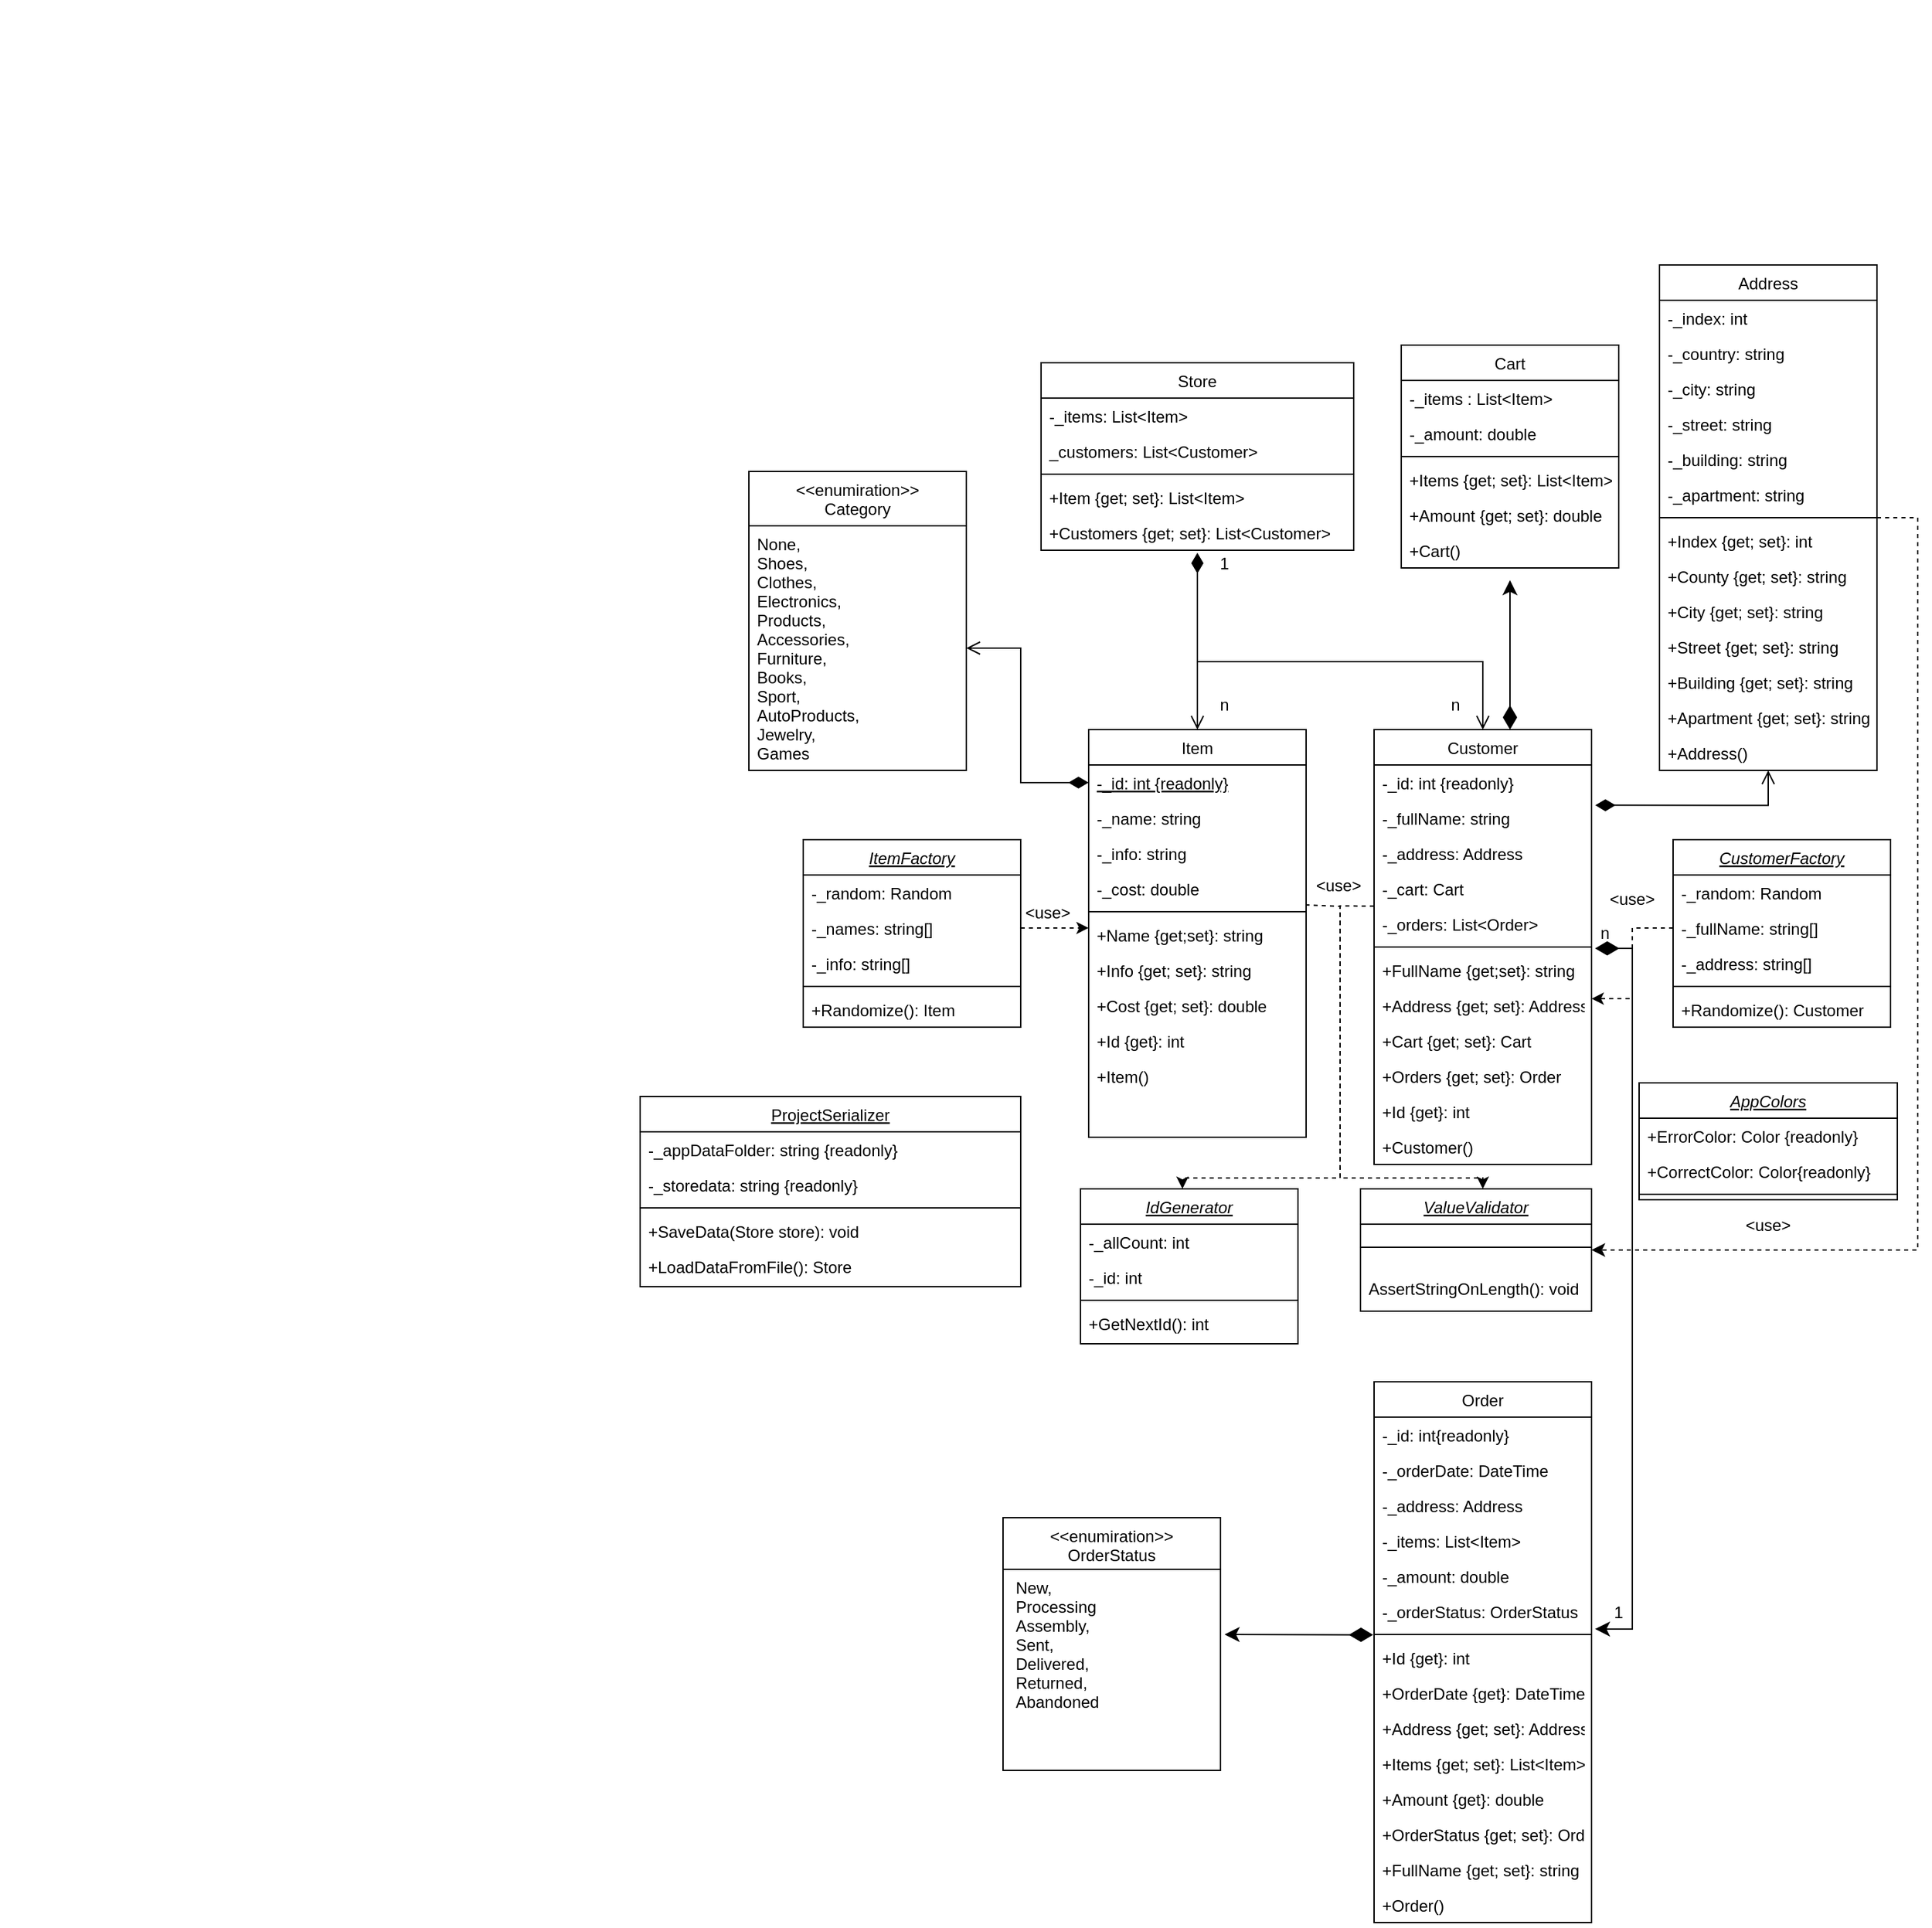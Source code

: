 <mxfile version="20.3.0" type="device"><diagram id="C5RBs43oDa-KdzZeNtuy" name="Page-1"><mxGraphModel dx="2424" dy="2167" grid="1" gridSize="10" guides="1" tooltips="1" connect="1" arrows="1" fold="1" page="1" pageScale="1" pageWidth="827" pageHeight="1169" math="0" shadow="0"><root><mxCell id="WIyWlLk6GJQsqaUBKTNV-0"/><mxCell id="WIyWlLk6GJQsqaUBKTNV-1" parent="WIyWlLk6GJQsqaUBKTNV-0"/><mxCell id="FKUkred99AVjzJrbl41j-39" style="edgeStyle=orthogonalEdgeStyle;rounded=0;orthogonalLoop=1;jettySize=auto;html=1;strokeWidth=1;startArrow=open;startFill=0;endArrow=diamondThin;endFill=1;startSize=8;endSize=12;targetPerimeterSpacing=0;" parent="WIyWlLk6GJQsqaUBKTNV-1" source="odFc6uVFp-m3u2TNT4T_-1" edge="1"><mxGeometry relative="1" as="geometry"><mxPoint x="300" y="170" as="targetPoint"/></mxGeometry></mxCell><mxCell id="odFc6uVFp-m3u2TNT4T_-1" value="Item" style="swimlane;fontStyle=0;align=center;verticalAlign=top;childLayout=stackLayout;horizontal=1;startSize=26;horizontalStack=0;resizeParent=1;resizeLast=0;collapsible=1;marginBottom=0;rounded=0;shadow=0;strokeWidth=1;" parent="WIyWlLk6GJQsqaUBKTNV-1" vertex="1"><mxGeometry x="220" y="300" width="160" height="300" as="geometry"><mxRectangle x="230" y="140" width="160" height="26" as="alternateBounds"/></mxGeometry></mxCell><mxCell id="odFc6uVFp-m3u2TNT4T_-2" value="-_id: int {readonly}" style="text;align=left;verticalAlign=top;spacingLeft=4;spacingRight=4;overflow=hidden;rotatable=0;points=[[0,0.5],[1,0.5]];portConstraint=eastwest;fontStyle=4" parent="odFc6uVFp-m3u2TNT4T_-1" vertex="1"><mxGeometry y="26" width="160" height="26" as="geometry"/></mxCell><mxCell id="odFc6uVFp-m3u2TNT4T_-3" value="-_name: string" style="text;align=left;verticalAlign=top;spacingLeft=4;spacingRight=4;overflow=hidden;rotatable=0;points=[[0,0.5],[1,0.5]];portConstraint=eastwest;rounded=0;shadow=0;html=0;" parent="odFc6uVFp-m3u2TNT4T_-1" vertex="1"><mxGeometry y="52" width="160" height="26" as="geometry"/></mxCell><mxCell id="odFc6uVFp-m3u2TNT4T_-4" value="-_info: string" style="text;align=left;verticalAlign=top;spacingLeft=4;spacingRight=4;overflow=hidden;rotatable=0;points=[[0,0.5],[1,0.5]];portConstraint=eastwest;rounded=0;shadow=0;html=0;" parent="odFc6uVFp-m3u2TNT4T_-1" vertex="1"><mxGeometry y="78" width="160" height="26" as="geometry"/></mxCell><mxCell id="odFc6uVFp-m3u2TNT4T_-19" value="-_cost: double" style="text;align=left;verticalAlign=top;spacingLeft=4;spacingRight=4;overflow=hidden;rotatable=0;points=[[0,0.5],[1,0.5]];portConstraint=eastwest;rounded=0;shadow=0;html=0;" parent="odFc6uVFp-m3u2TNT4T_-1" vertex="1"><mxGeometry y="104" width="160" height="26" as="geometry"/></mxCell><mxCell id="odFc6uVFp-m3u2TNT4T_-5" value="" style="line;html=1;strokeWidth=1;align=left;verticalAlign=middle;spacingTop=-1;spacingLeft=3;spacingRight=3;rotatable=0;labelPosition=right;points=[];portConstraint=eastwest;" parent="odFc6uVFp-m3u2TNT4T_-1" vertex="1"><mxGeometry y="130" width="160" height="8" as="geometry"/></mxCell><mxCell id="odFc6uVFp-m3u2TNT4T_-6" value="+Name {get;set}: string" style="text;align=left;verticalAlign=top;spacingLeft=4;spacingRight=4;overflow=hidden;rotatable=0;points=[[0,0.5],[1,0.5]];portConstraint=eastwest;" parent="odFc6uVFp-m3u2TNT4T_-1" vertex="1"><mxGeometry y="138" width="160" height="26" as="geometry"/></mxCell><mxCell id="odFc6uVFp-m3u2TNT4T_-21" value="+Info {get; set}: string" style="text;align=left;verticalAlign=top;spacingLeft=4;spacingRight=4;overflow=hidden;rotatable=0;points=[[0,0.5],[1,0.5]];portConstraint=eastwest;rounded=0;shadow=0;html=0;" parent="odFc6uVFp-m3u2TNT4T_-1" vertex="1"><mxGeometry y="164" width="160" height="26" as="geometry"/></mxCell><mxCell id="odFc6uVFp-m3u2TNT4T_-22" value="+Cost {get; set}: double" style="text;align=left;verticalAlign=top;spacingLeft=4;spacingRight=4;overflow=hidden;rotatable=0;points=[[0,0.5],[1,0.5]];portConstraint=eastwest;rounded=0;shadow=0;html=0;" parent="odFc6uVFp-m3u2TNT4T_-1" vertex="1"><mxGeometry y="190" width="160" height="26" as="geometry"/></mxCell><mxCell id="odFc6uVFp-m3u2TNT4T_-24" value="+Id {get}: int" style="text;align=left;verticalAlign=top;spacingLeft=4;spacingRight=4;overflow=hidden;rotatable=0;points=[[0,0.5],[1,0.5]];portConstraint=eastwest;rounded=0;shadow=0;html=0;" parent="odFc6uVFp-m3u2TNT4T_-1" vertex="1"><mxGeometry y="216" width="160" height="26" as="geometry"/></mxCell><mxCell id="odFc6uVFp-m3u2TNT4T_-23" value="+Item() " style="text;align=left;verticalAlign=top;spacingLeft=4;spacingRight=4;overflow=hidden;rotatable=0;points=[[0,0.5],[1,0.5]];portConstraint=eastwest;rounded=0;shadow=0;html=0;" parent="odFc6uVFp-m3u2TNT4T_-1" vertex="1"><mxGeometry y="242" width="160" height="26" as="geometry"/></mxCell><mxCell id="odFc6uVFp-m3u2TNT4T_-104" style="edgeStyle=orthogonalEdgeStyle;rounded=0;orthogonalLoop=1;jettySize=auto;html=1;entryX=0.5;entryY=0;entryDx=0;entryDy=0;exitX=-0.001;exitY=0.724;exitDx=0;exitDy=0;exitPerimeter=0;dashed=1;" parent="WIyWlLk6GJQsqaUBKTNV-1" edge="1"><mxGeometry relative="1" as="geometry"><mxPoint x="429.84" y="429.824" as="sourcePoint"/><mxPoint x="289" y="638" as="targetPoint"/><Array as="points"><mxPoint x="405" y="430"/><mxPoint x="405" y="630"/><mxPoint x="289" y="630"/></Array></mxGeometry></mxCell><mxCell id="FKUkred99AVjzJrbl41j-43" style="edgeStyle=orthogonalEdgeStyle;rounded=0;orthogonalLoop=1;jettySize=auto;html=1;strokeWidth=1;startArrow=open;startFill=0;endArrow=diamondThin;endFill=1;startSize=8;endSize=12;targetPerimeterSpacing=0;" parent="WIyWlLk6GJQsqaUBKTNV-1" source="odFc6uVFp-m3u2TNT4T_-26" edge="1"><mxGeometry relative="1" as="geometry"><mxPoint x="300" y="170.0" as="targetPoint"/><Array as="points"><mxPoint x="510" y="250"/><mxPoint x="300" y="250"/></Array></mxGeometry></mxCell><mxCell id="w11y5gyhzNxJO29-5TjF-45" style="edgeStyle=orthogonalEdgeStyle;rounded=0;orthogonalLoop=1;jettySize=auto;html=1;strokeWidth=1;startArrow=diamondThin;startFill=1;startSize=15;endSize=8;targetPerimeterSpacing=0;" edge="1" parent="WIyWlLk6GJQsqaUBKTNV-1" source="odFc6uVFp-m3u2TNT4T_-26"><mxGeometry relative="1" as="geometry"><mxPoint x="530" y="190" as="targetPoint"/><Array as="points"><mxPoint x="530" y="190"/></Array></mxGeometry></mxCell><mxCell id="odFc6uVFp-m3u2TNT4T_-26" value="Customer" style="swimlane;fontStyle=0;align=center;verticalAlign=top;childLayout=stackLayout;horizontal=1;startSize=26;horizontalStack=0;resizeParent=1;resizeLast=0;collapsible=1;marginBottom=0;rounded=0;shadow=0;strokeWidth=1;" parent="WIyWlLk6GJQsqaUBKTNV-1" vertex="1"><mxGeometry x="430" y="300" width="160" height="320" as="geometry"><mxRectangle x="230" y="140" width="160" height="26" as="alternateBounds"/></mxGeometry></mxCell><mxCell id="odFc6uVFp-m3u2TNT4T_-27" value="-_id: int {readonly}" style="text;align=left;verticalAlign=top;spacingLeft=4;spacingRight=4;overflow=hidden;rotatable=0;points=[[0,0.5],[1,0.5]];portConstraint=eastwest;fontStyle=0" parent="odFc6uVFp-m3u2TNT4T_-26" vertex="1"><mxGeometry y="26" width="160" height="26" as="geometry"/></mxCell><mxCell id="odFc6uVFp-m3u2TNT4T_-28" value="-_fullName: string" style="text;align=left;verticalAlign=top;spacingLeft=4;spacingRight=4;overflow=hidden;rotatable=0;points=[[0,0.5],[1,0.5]];portConstraint=eastwest;rounded=0;shadow=0;html=0;" parent="odFc6uVFp-m3u2TNT4T_-26" vertex="1"><mxGeometry y="52" width="160" height="26" as="geometry"/></mxCell><mxCell id="odFc6uVFp-m3u2TNT4T_-29" value="-_address: Address" style="text;align=left;verticalAlign=top;spacingLeft=4;spacingRight=4;overflow=hidden;rotatable=0;points=[[0,0.5],[1,0.5]];portConstraint=eastwest;rounded=0;shadow=0;html=0;" parent="odFc6uVFp-m3u2TNT4T_-26" vertex="1"><mxGeometry y="78" width="160" height="26" as="geometry"/></mxCell><mxCell id="w11y5gyhzNxJO29-5TjF-53" value="-_cart: Cart" style="text;align=left;verticalAlign=top;spacingLeft=4;spacingRight=4;overflow=hidden;rotatable=0;points=[[0,0.5],[1,0.5]];portConstraint=eastwest;rounded=0;shadow=0;html=0;" vertex="1" parent="odFc6uVFp-m3u2TNT4T_-26"><mxGeometry y="104" width="160" height="26" as="geometry"/></mxCell><mxCell id="w11y5gyhzNxJO29-5TjF-54" value="-_orders: List&lt;Order&gt;" style="text;align=left;verticalAlign=top;spacingLeft=4;spacingRight=4;overflow=hidden;rotatable=0;points=[[0,0.5],[1,0.5]];portConstraint=eastwest;rounded=0;shadow=0;html=0;" vertex="1" parent="odFc6uVFp-m3u2TNT4T_-26"><mxGeometry y="130" width="160" height="26" as="geometry"/></mxCell><mxCell id="odFc6uVFp-m3u2TNT4T_-32" value="" style="line;html=1;strokeWidth=1;align=left;verticalAlign=middle;spacingTop=-1;spacingLeft=3;spacingRight=3;rotatable=0;labelPosition=right;points=[];portConstraint=eastwest;" parent="odFc6uVFp-m3u2TNT4T_-26" vertex="1"><mxGeometry y="156" width="160" height="8" as="geometry"/></mxCell><mxCell id="odFc6uVFp-m3u2TNT4T_-33" value="+FullName {get;set}: string" style="text;align=left;verticalAlign=top;spacingLeft=4;spacingRight=4;overflow=hidden;rotatable=0;points=[[0,0.5],[1,0.5]];portConstraint=eastwest;" parent="odFc6uVFp-m3u2TNT4T_-26" vertex="1"><mxGeometry y="164" width="160" height="26" as="geometry"/></mxCell><mxCell id="odFc6uVFp-m3u2TNT4T_-34" value="+Address {get; set}: Address" style="text;align=left;verticalAlign=top;spacingLeft=4;spacingRight=4;overflow=hidden;rotatable=0;points=[[0,0.5],[1,0.5]];portConstraint=eastwest;rounded=0;shadow=0;html=0;" parent="odFc6uVFp-m3u2TNT4T_-26" vertex="1"><mxGeometry y="190" width="160" height="26" as="geometry"/></mxCell><mxCell id="w11y5gyhzNxJO29-5TjF-55" value="+Cart {get; set}: Cart" style="text;align=left;verticalAlign=top;spacingLeft=4;spacingRight=4;overflow=hidden;rotatable=0;points=[[0,0.5],[1,0.5]];portConstraint=eastwest;rounded=0;shadow=0;html=0;" vertex="1" parent="odFc6uVFp-m3u2TNT4T_-26"><mxGeometry y="216" width="160" height="26" as="geometry"/></mxCell><mxCell id="w11y5gyhzNxJO29-5TjF-56" value="+Orders {get; set}: Order" style="text;align=left;verticalAlign=top;spacingLeft=4;spacingRight=4;overflow=hidden;rotatable=0;points=[[0,0.5],[1,0.5]];portConstraint=eastwest;rounded=0;shadow=0;html=0;" vertex="1" parent="odFc6uVFp-m3u2TNT4T_-26"><mxGeometry y="242" width="160" height="26" as="geometry"/></mxCell><mxCell id="odFc6uVFp-m3u2TNT4T_-36" value="+Id {get}: int" style="text;align=left;verticalAlign=top;spacingLeft=4;spacingRight=4;overflow=hidden;rotatable=0;points=[[0,0.5],[1,0.5]];portConstraint=eastwest;rounded=0;shadow=0;html=0;" parent="odFc6uVFp-m3u2TNT4T_-26" vertex="1"><mxGeometry y="268" width="160" height="26" as="geometry"/></mxCell><mxCell id="odFc6uVFp-m3u2TNT4T_-37" value="+Customer() " style="text;align=left;verticalAlign=top;spacingLeft=4;spacingRight=4;overflow=hidden;rotatable=0;points=[[0,0.5],[1,0.5]];portConstraint=eastwest;rounded=0;shadow=0;html=0;" parent="odFc6uVFp-m3u2TNT4T_-26" vertex="1"><mxGeometry y="294" width="160" height="26" as="geometry"/></mxCell><mxCell id="odFc6uVFp-m3u2TNT4T_-38" value="CustomerFactory" style="swimlane;fontStyle=6;align=center;verticalAlign=top;childLayout=stackLayout;horizontal=1;startSize=26;horizontalStack=0;resizeParent=1;resizeLast=0;collapsible=1;marginBottom=0;rounded=0;shadow=0;strokeWidth=1;" parent="WIyWlLk6GJQsqaUBKTNV-1" vertex="1"><mxGeometry x="650" y="381" width="160" height="138" as="geometry"><mxRectangle x="230" y="140" width="160" height="26" as="alternateBounds"/></mxGeometry></mxCell><mxCell id="odFc6uVFp-m3u2TNT4T_-39" value="-_random: Random" style="text;align=left;verticalAlign=top;spacingLeft=4;spacingRight=4;overflow=hidden;rotatable=0;points=[[0,0.5],[1,0.5]];portConstraint=eastwest;" parent="odFc6uVFp-m3u2TNT4T_-38" vertex="1"><mxGeometry y="26" width="160" height="26" as="geometry"/></mxCell><mxCell id="odFc6uVFp-m3u2TNT4T_-40" value="-_fullName: string[] " style="text;align=left;verticalAlign=top;spacingLeft=4;spacingRight=4;overflow=hidden;rotatable=0;points=[[0,0.5],[1,0.5]];portConstraint=eastwest;rounded=0;shadow=0;html=0;" parent="odFc6uVFp-m3u2TNT4T_-38" vertex="1"><mxGeometry y="52" width="160" height="26" as="geometry"/></mxCell><mxCell id="odFc6uVFp-m3u2TNT4T_-41" value="-_address: string[]" style="text;align=left;verticalAlign=top;spacingLeft=4;spacingRight=4;overflow=hidden;rotatable=0;points=[[0,0.5],[1,0.5]];portConstraint=eastwest;rounded=0;shadow=0;html=0;" parent="odFc6uVFp-m3u2TNT4T_-38" vertex="1"><mxGeometry y="78" width="160" height="26" as="geometry"/></mxCell><mxCell id="odFc6uVFp-m3u2TNT4T_-42" value="" style="line;html=1;strokeWidth=1;align=left;verticalAlign=middle;spacingTop=-1;spacingLeft=3;spacingRight=3;rotatable=0;labelPosition=right;points=[];portConstraint=eastwest;" parent="odFc6uVFp-m3u2TNT4T_-38" vertex="1"><mxGeometry y="104" width="160" height="8" as="geometry"/></mxCell><mxCell id="odFc6uVFp-m3u2TNT4T_-43" value="+Randomize(): Customer" style="text;align=left;verticalAlign=top;spacingLeft=4;spacingRight=4;overflow=hidden;rotatable=0;points=[[0,0.5],[1,0.5]];portConstraint=eastwest;" parent="odFc6uVFp-m3u2TNT4T_-38" vertex="1"><mxGeometry y="112" width="160" height="26" as="geometry"/></mxCell><mxCell id="odFc6uVFp-m3u2TNT4T_-44" value="" style="resizable=0;align=left;verticalAlign=bottom;labelBackgroundColor=none;fontSize=12;direction=south;" parent="WIyWlLk6GJQsqaUBKTNV-1" connectable="0" vertex="1"><mxGeometry x="-1" relative="1" as="geometry"><mxPoint x="-580" y="965" as="offset"/></mxGeometry></mxCell><mxCell id="odFc6uVFp-m3u2TNT4T_-46" style="edgeStyle=orthogonalEdgeStyle;rounded=0;orthogonalLoop=1;jettySize=auto;html=1;entryX=1;entryY=0.308;entryDx=0;entryDy=0;entryPerimeter=0;dashed=1;" parent="WIyWlLk6GJQsqaUBKTNV-1" source="odFc6uVFp-m3u2TNT4T_-40" target="odFc6uVFp-m3u2TNT4T_-34" edge="1"><mxGeometry relative="1" as="geometry"/></mxCell><mxCell id="odFc6uVFp-m3u2TNT4T_-48" value="&amp;lt;use&amp;gt;" style="text;html=1;strokeColor=none;fillColor=none;align=center;verticalAlign=middle;whiteSpace=wrap;rounded=0;" parent="WIyWlLk6GJQsqaUBKTNV-1" vertex="1"><mxGeometry x="590" y="410" width="60" height="30" as="geometry"/></mxCell><mxCell id="odFc6uVFp-m3u2TNT4T_-49" value="ItemFactory" style="swimlane;fontStyle=6;align=center;verticalAlign=top;childLayout=stackLayout;horizontal=1;startSize=26;horizontalStack=0;resizeParent=1;resizeLast=0;collapsible=1;marginBottom=0;rounded=0;shadow=0;strokeWidth=1;" parent="WIyWlLk6GJQsqaUBKTNV-1" vertex="1"><mxGeometry x="10" y="381" width="160" height="138" as="geometry"><mxRectangle x="230" y="140" width="160" height="26" as="alternateBounds"/></mxGeometry></mxCell><mxCell id="odFc6uVFp-m3u2TNT4T_-50" value="-_random: Random" style="text;align=left;verticalAlign=top;spacingLeft=4;spacingRight=4;overflow=hidden;rotatable=0;points=[[0,0.5],[1,0.5]];portConstraint=eastwest;" parent="odFc6uVFp-m3u2TNT4T_-49" vertex="1"><mxGeometry y="26" width="160" height="26" as="geometry"/></mxCell><mxCell id="odFc6uVFp-m3u2TNT4T_-51" value="-_names: string[] " style="text;align=left;verticalAlign=top;spacingLeft=4;spacingRight=4;overflow=hidden;rotatable=0;points=[[0,0.5],[1,0.5]];portConstraint=eastwest;rounded=0;shadow=0;html=0;" parent="odFc6uVFp-m3u2TNT4T_-49" vertex="1"><mxGeometry y="52" width="160" height="26" as="geometry"/></mxCell><mxCell id="odFc6uVFp-m3u2TNT4T_-52" value="-_info: string[]" style="text;align=left;verticalAlign=top;spacingLeft=4;spacingRight=4;overflow=hidden;rotatable=0;points=[[0,0.5],[1,0.5]];portConstraint=eastwest;rounded=0;shadow=0;html=0;" parent="odFc6uVFp-m3u2TNT4T_-49" vertex="1"><mxGeometry y="78" width="160" height="26" as="geometry"/></mxCell><mxCell id="odFc6uVFp-m3u2TNT4T_-53" value="" style="line;html=1;strokeWidth=1;align=left;verticalAlign=middle;spacingTop=-1;spacingLeft=3;spacingRight=3;rotatable=0;labelPosition=right;points=[];portConstraint=eastwest;" parent="odFc6uVFp-m3u2TNT4T_-49" vertex="1"><mxGeometry y="104" width="160" height="8" as="geometry"/></mxCell><mxCell id="odFc6uVFp-m3u2TNT4T_-54" value="+Randomize(): Item" style="text;align=left;verticalAlign=top;spacingLeft=4;spacingRight=4;overflow=hidden;rotatable=0;points=[[0,0.5],[1,0.5]];portConstraint=eastwest;" parent="odFc6uVFp-m3u2TNT4T_-49" vertex="1"><mxGeometry y="112" width="160" height="26" as="geometry"/></mxCell><mxCell id="odFc6uVFp-m3u2TNT4T_-55" value="" style="resizable=0;align=left;verticalAlign=bottom;labelBackgroundColor=none;fontSize=12;direction=south;" parent="WIyWlLk6GJQsqaUBKTNV-1" connectable="0" vertex="1"><mxGeometry y="319" as="geometry"/></mxCell><mxCell id="odFc6uVFp-m3u2TNT4T_-59" style="edgeStyle=orthogonalEdgeStyle;rounded=0;orthogonalLoop=1;jettySize=auto;html=1;entryX=0;entryY=0.615;entryDx=0;entryDy=0;entryPerimeter=0;dashed=1;" parent="WIyWlLk6GJQsqaUBKTNV-1" source="odFc6uVFp-m3u2TNT4T_-51" edge="1"><mxGeometry relative="1" as="geometry"><mxPoint x="220" y="445.99" as="targetPoint"/></mxGeometry></mxCell><mxCell id="odFc6uVFp-m3u2TNT4T_-60" value="&amp;lt;use&amp;gt;" style="text;html=1;strokeColor=none;fillColor=none;align=center;verticalAlign=middle;whiteSpace=wrap;rounded=0;" parent="WIyWlLk6GJQsqaUBKTNV-1" vertex="1"><mxGeometry x="160" y="420" width="60" height="30" as="geometry"/></mxCell><mxCell id="odFc6uVFp-m3u2TNT4T_-61" value="AppColors" style="swimlane;fontStyle=6;align=center;verticalAlign=top;childLayout=stackLayout;horizontal=1;startSize=26;horizontalStack=0;resizeParent=1;resizeLast=0;collapsible=1;marginBottom=0;rounded=0;shadow=0;strokeWidth=1;" parent="WIyWlLk6GJQsqaUBKTNV-1" vertex="1"><mxGeometry x="625" y="560" width="190" height="86" as="geometry"><mxRectangle x="230" y="140" width="160" height="26" as="alternateBounds"/></mxGeometry></mxCell><mxCell id="odFc6uVFp-m3u2TNT4T_-62" value="+ErrorColor: Color {readonly}" style="text;align=left;verticalAlign=top;spacingLeft=4;spacingRight=4;overflow=hidden;rotatable=0;points=[[0,0.5],[1,0.5]];portConstraint=eastwest;" parent="odFc6uVFp-m3u2TNT4T_-61" vertex="1"><mxGeometry y="26" width="190" height="26" as="geometry"/></mxCell><mxCell id="odFc6uVFp-m3u2TNT4T_-63" value="+CorrectColor: Color{readonly}" style="text;align=left;verticalAlign=top;spacingLeft=4;spacingRight=4;overflow=hidden;rotatable=0;points=[[0,0.5],[1,0.5]];portConstraint=eastwest;rounded=0;shadow=0;html=0;" parent="odFc6uVFp-m3u2TNT4T_-61" vertex="1"><mxGeometry y="52" width="190" height="26" as="geometry"/></mxCell><mxCell id="odFc6uVFp-m3u2TNT4T_-65" value="" style="line;html=1;strokeWidth=1;align=left;verticalAlign=middle;spacingTop=-1;spacingLeft=3;spacingRight=3;rotatable=0;labelPosition=right;points=[];portConstraint=eastwest;" parent="odFc6uVFp-m3u2TNT4T_-61" vertex="1"><mxGeometry y="78" width="190" height="8" as="geometry"/></mxCell><mxCell id="odFc6uVFp-m3u2TNT4T_-67" value="" style="resizable=0;align=left;verticalAlign=bottom;labelBackgroundColor=none;fontSize=12;direction=south;" parent="WIyWlLk6GJQsqaUBKTNV-1" connectable="0" vertex="1"><mxGeometry x="-1" relative="1" as="geometry"><mxPoint x="130" y="594" as="offset"/></mxGeometry></mxCell><mxCell id="odFc6uVFp-m3u2TNT4T_-68" value="IdGenerator" style="swimlane;fontStyle=6;align=center;verticalAlign=top;childLayout=stackLayout;horizontal=1;startSize=26;horizontalStack=0;resizeParent=1;resizeLast=0;collapsible=1;marginBottom=0;rounded=0;shadow=0;strokeWidth=1;" parent="WIyWlLk6GJQsqaUBKTNV-1" vertex="1"><mxGeometry x="214" y="638" width="160" height="114" as="geometry"><mxRectangle x="230" y="140" width="160" height="26" as="alternateBounds"/></mxGeometry></mxCell><mxCell id="odFc6uVFp-m3u2TNT4T_-69" value="-_allCount: int" style="text;align=left;verticalAlign=top;spacingLeft=4;spacingRight=4;overflow=hidden;rotatable=0;points=[[0,0.5],[1,0.5]];portConstraint=eastwest;" parent="odFc6uVFp-m3u2TNT4T_-68" vertex="1"><mxGeometry y="26" width="160" height="26" as="geometry"/></mxCell><mxCell id="odFc6uVFp-m3u2TNT4T_-70" value="-_id: int" style="text;align=left;verticalAlign=top;spacingLeft=4;spacingRight=4;overflow=hidden;rotatable=0;points=[[0,0.5],[1,0.5]];portConstraint=eastwest;rounded=0;shadow=0;html=0;" parent="odFc6uVFp-m3u2TNT4T_-68" vertex="1"><mxGeometry y="52" width="160" height="26" as="geometry"/></mxCell><mxCell id="odFc6uVFp-m3u2TNT4T_-72" value="" style="line;html=1;strokeWidth=1;align=left;verticalAlign=middle;spacingTop=-1;spacingLeft=3;spacingRight=3;rotatable=0;labelPosition=right;points=[];portConstraint=eastwest;" parent="odFc6uVFp-m3u2TNT4T_-68" vertex="1"><mxGeometry y="78" width="160" height="8" as="geometry"/></mxCell><mxCell id="odFc6uVFp-m3u2TNT4T_-73" value="+GetNextId(): int" style="text;align=left;verticalAlign=top;spacingLeft=4;spacingRight=4;overflow=hidden;rotatable=0;points=[[0,0.5],[1,0.5]];portConstraint=eastwest;" parent="odFc6uVFp-m3u2TNT4T_-68" vertex="1"><mxGeometry y="86" width="160" height="26" as="geometry"/></mxCell><mxCell id="odFc6uVFp-m3u2TNT4T_-74" value="" style="resizable=0;align=left;verticalAlign=bottom;labelBackgroundColor=none;fontSize=12;" parent="WIyWlLk6GJQsqaUBKTNV-1" connectable="0" vertex="1"><mxGeometry x="-1" relative="1" as="geometry"><mxPoint x="650" y="460" as="offset"/></mxGeometry></mxCell><mxCell id="odFc6uVFp-m3u2TNT4T_-81" value="&amp;lt;use&amp;gt;" style="text;html=1;strokeColor=none;fillColor=none;align=center;verticalAlign=middle;whiteSpace=wrap;rounded=0;" parent="WIyWlLk6GJQsqaUBKTNV-1" vertex="1"><mxGeometry x="374" y="400" width="60" height="30" as="geometry"/></mxCell><mxCell id="odFc6uVFp-m3u2TNT4T_-82" value="ValueValidator" style="swimlane;fontStyle=6;align=center;verticalAlign=top;childLayout=stackLayout;horizontal=1;startSize=26;horizontalStack=0;resizeParent=1;resizeLast=0;collapsible=1;marginBottom=0;rounded=0;shadow=0;strokeWidth=1;" parent="WIyWlLk6GJQsqaUBKTNV-1" vertex="1"><mxGeometry x="420" y="638" width="170" height="90" as="geometry"><mxRectangle x="230" y="140" width="160" height="26" as="alternateBounds"/></mxGeometry></mxCell><mxCell id="odFc6uVFp-m3u2TNT4T_-86" value="" style="line;html=1;strokeWidth=1;align=left;verticalAlign=middle;spacingTop=-1;spacingLeft=3;spacingRight=3;rotatable=0;labelPosition=right;points=[];portConstraint=eastwest;" parent="odFc6uVFp-m3u2TNT4T_-82" vertex="1"><mxGeometry y="26" width="170" height="34" as="geometry"/></mxCell><mxCell id="odFc6uVFp-m3u2TNT4T_-87" value="AssertStringOnLength(): void" style="text;align=left;verticalAlign=top;spacingLeft=4;spacingRight=4;overflow=hidden;rotatable=0;points=[[0,0.5],[1,0.5]];portConstraint=eastwest;" parent="odFc6uVFp-m3u2TNT4T_-82" vertex="1"><mxGeometry y="60" width="170" height="26" as="geometry"/></mxCell><mxCell id="odFc6uVFp-m3u2TNT4T_-89" value="ProjectSerializer" style="swimlane;fontStyle=4;align=center;verticalAlign=top;childLayout=stackLayout;horizontal=1;startSize=26;horizontalStack=0;resizeParent=1;resizeLast=0;collapsible=1;marginBottom=0;rounded=0;shadow=0;strokeWidth=1;" parent="WIyWlLk6GJQsqaUBKTNV-1" vertex="1"><mxGeometry x="-110" y="570" width="280" height="140" as="geometry"><mxRectangle x="230" y="140" width="160" height="26" as="alternateBounds"/></mxGeometry></mxCell><mxCell id="odFc6uVFp-m3u2TNT4T_-90" value="-_appDataFolder: string {readonly}" style="text;align=left;verticalAlign=top;spacingLeft=4;spacingRight=4;overflow=hidden;rotatable=0;points=[[0,0.5],[1,0.5]];portConstraint=eastwest;" parent="odFc6uVFp-m3u2TNT4T_-89" vertex="1"><mxGeometry y="26" width="280" height="26" as="geometry"/></mxCell><mxCell id="odFc6uVFp-m3u2TNT4T_-91" value="-_storedata: string {readonly}" style="text;align=left;verticalAlign=top;spacingLeft=4;spacingRight=4;overflow=hidden;rotatable=0;points=[[0,0.5],[1,0.5]];portConstraint=eastwest;rounded=0;shadow=0;html=0;" parent="odFc6uVFp-m3u2TNT4T_-89" vertex="1"><mxGeometry y="52" width="280" height="26" as="geometry"/></mxCell><mxCell id="odFc6uVFp-m3u2TNT4T_-93" value="" style="line;html=1;strokeWidth=1;align=left;verticalAlign=middle;spacingTop=-1;spacingLeft=3;spacingRight=3;rotatable=0;labelPosition=right;points=[];portConstraint=eastwest;" parent="odFc6uVFp-m3u2TNT4T_-89" vertex="1"><mxGeometry y="78" width="280" height="8" as="geometry"/></mxCell><mxCell id="FKUkred99AVjzJrbl41j-0" value="+SaveData(Store store): void" style="text;align=left;verticalAlign=top;spacingLeft=4;spacingRight=4;overflow=hidden;rotatable=0;points=[[0,0.5],[1,0.5]];portConstraint=eastwest;rounded=0;shadow=0;html=0;" parent="odFc6uVFp-m3u2TNT4T_-89" vertex="1"><mxGeometry y="86" width="280" height="26" as="geometry"/></mxCell><mxCell id="FKUkred99AVjzJrbl41j-1" value="+LoadDataFromFile(): Store" style="text;align=left;verticalAlign=top;spacingLeft=4;spacingRight=4;overflow=hidden;rotatable=0;points=[[0,0.5],[1,0.5]];portConstraint=eastwest;rounded=0;shadow=0;html=0;" parent="odFc6uVFp-m3u2TNT4T_-89" vertex="1"><mxGeometry y="112" width="280" height="26" as="geometry"/></mxCell><mxCell id="odFc6uVFp-m3u2TNT4T_-95" value="" style="resizable=0;align=left;verticalAlign=bottom;labelBackgroundColor=none;fontSize=12;" parent="WIyWlLk6GJQsqaUBKTNV-1" connectable="0" vertex="1"><mxGeometry x="-1" relative="1" as="geometry"><mxPoint x="240" y="-236" as="offset"/></mxGeometry></mxCell><mxCell id="odFc6uVFp-m3u2TNT4T_-103" style="edgeStyle=orthogonalEdgeStyle;rounded=0;orthogonalLoop=1;jettySize=auto;html=1;entryX=0.5;entryY=0;entryDx=0;entryDy=0;exitX=0.997;exitY=-0.038;exitDx=0;exitDy=0;exitPerimeter=0;dashed=1;" parent="WIyWlLk6GJQsqaUBKTNV-1" edge="1"><mxGeometry relative="1" as="geometry"><mxPoint x="379.52" y="429.012" as="sourcePoint"/><mxPoint x="510" y="638" as="targetPoint"/><Array as="points"><mxPoint x="405" y="430"/><mxPoint x="405" y="630"/><mxPoint x="510" y="630"/></Array></mxGeometry></mxCell><mxCell id="FKUkred99AVjzJrbl41j-42" style="edgeStyle=orthogonalEdgeStyle;rounded=0;orthogonalLoop=1;jettySize=auto;html=1;entryX=1.017;entryY=0.141;entryDx=0;entryDy=0;entryPerimeter=0;strokeWidth=1;startArrow=open;startFill=0;endArrow=diamondThin;endFill=1;startSize=8;endSize=12;targetPerimeterSpacing=0;" parent="WIyWlLk6GJQsqaUBKTNV-1" source="FKUkred99AVjzJrbl41j-2" target="odFc6uVFp-m3u2TNT4T_-28" edge="1"><mxGeometry relative="1" as="geometry"/></mxCell><mxCell id="FKUkred99AVjzJrbl41j-47" style="edgeStyle=orthogonalEdgeStyle;rounded=0;orthogonalLoop=1;jettySize=auto;html=1;entryX=1;entryY=0.5;entryDx=0;entryDy=0;dashed=1;strokeWidth=1;startArrow=none;startFill=0;endArrow=classic;endFill=1;startSize=8;endSize=7;targetPerimeterSpacing=0;" parent="WIyWlLk6GJQsqaUBKTNV-1" source="FKUkred99AVjzJrbl41j-2" target="odFc6uVFp-m3u2TNT4T_-82" edge="1"><mxGeometry relative="1" as="geometry"><Array as="points"><mxPoint x="830" y="144"/><mxPoint x="830" y="683"/></Array></mxGeometry></mxCell><mxCell id="FKUkred99AVjzJrbl41j-2" value="Address" style="swimlane;fontStyle=0;align=center;verticalAlign=top;childLayout=stackLayout;horizontal=1;startSize=26;horizontalStack=0;resizeParent=1;resizeLast=0;collapsible=1;marginBottom=0;rounded=0;shadow=0;strokeWidth=1;" parent="WIyWlLk6GJQsqaUBKTNV-1" vertex="1"><mxGeometry x="640" y="-42" width="160" height="372" as="geometry"><mxRectangle x="230" y="140" width="160" height="26" as="alternateBounds"/></mxGeometry></mxCell><mxCell id="FKUkred99AVjzJrbl41j-3" value="-_index: int" style="text;align=left;verticalAlign=top;spacingLeft=4;spacingRight=4;overflow=hidden;rotatable=0;points=[[0,0.5],[1,0.5]];portConstraint=eastwest;" parent="FKUkred99AVjzJrbl41j-2" vertex="1"><mxGeometry y="26" width="160" height="26" as="geometry"/></mxCell><mxCell id="FKUkred99AVjzJrbl41j-4" value="-_country: string" style="text;align=left;verticalAlign=top;spacingLeft=4;spacingRight=4;overflow=hidden;rotatable=0;points=[[0,0.5],[1,0.5]];portConstraint=eastwest;rounded=0;shadow=0;html=0;" parent="FKUkred99AVjzJrbl41j-2" vertex="1"><mxGeometry y="52" width="160" height="26" as="geometry"/></mxCell><mxCell id="FKUkred99AVjzJrbl41j-5" value="-_city: string" style="text;align=left;verticalAlign=top;spacingLeft=4;spacingRight=4;overflow=hidden;rotatable=0;points=[[0,0.5],[1,0.5]];portConstraint=eastwest;rounded=0;shadow=0;html=0;" parent="FKUkred99AVjzJrbl41j-2" vertex="1"><mxGeometry y="78" width="160" height="26" as="geometry"/></mxCell><mxCell id="FKUkred99AVjzJrbl41j-9" value="-_street: string" style="text;align=left;verticalAlign=top;spacingLeft=4;spacingRight=4;overflow=hidden;rotatable=0;points=[[0,0.5],[1,0.5]];portConstraint=eastwest;rounded=0;shadow=0;html=0;" parent="FKUkred99AVjzJrbl41j-2" vertex="1"><mxGeometry y="104" width="160" height="26" as="geometry"/></mxCell><mxCell id="FKUkred99AVjzJrbl41j-10" value="-_building: string" style="text;align=left;verticalAlign=top;spacingLeft=4;spacingRight=4;overflow=hidden;rotatable=0;points=[[0,0.5],[1,0.5]];portConstraint=eastwest;rounded=0;shadow=0;html=0;" parent="FKUkred99AVjzJrbl41j-2" vertex="1"><mxGeometry y="130" width="160" height="26" as="geometry"/></mxCell><mxCell id="FKUkred99AVjzJrbl41j-11" value="-_apartment: string" style="text;align=left;verticalAlign=top;spacingLeft=4;spacingRight=4;overflow=hidden;rotatable=0;points=[[0,0.5],[1,0.5]];portConstraint=eastwest;rounded=0;shadow=0;html=0;" parent="FKUkred99AVjzJrbl41j-2" vertex="1"><mxGeometry y="156" width="160" height="26" as="geometry"/></mxCell><mxCell id="FKUkred99AVjzJrbl41j-6" value="" style="line;html=1;strokeWidth=1;align=left;verticalAlign=middle;spacingTop=-1;spacingLeft=3;spacingRight=3;rotatable=0;labelPosition=right;points=[];portConstraint=eastwest;" parent="FKUkred99AVjzJrbl41j-2" vertex="1"><mxGeometry y="182" width="160" height="8" as="geometry"/></mxCell><mxCell id="FKUkred99AVjzJrbl41j-7" value="+Index {get; set}: int" style="text;align=left;verticalAlign=top;spacingLeft=4;spacingRight=4;overflow=hidden;rotatable=0;points=[[0,0.5],[1,0.5]];portConstraint=eastwest;" parent="FKUkred99AVjzJrbl41j-2" vertex="1"><mxGeometry y="190" width="160" height="26" as="geometry"/></mxCell><mxCell id="FKUkred99AVjzJrbl41j-12" value="+County {get; set}: string" style="text;align=left;verticalAlign=top;spacingLeft=4;spacingRight=4;overflow=hidden;rotatable=0;points=[[0,0.5],[1,0.5]];portConstraint=eastwest;rounded=0;shadow=0;html=0;" parent="FKUkred99AVjzJrbl41j-2" vertex="1"><mxGeometry y="216" width="160" height="26" as="geometry"/></mxCell><mxCell id="FKUkred99AVjzJrbl41j-13" value="+City {get; set}: string" style="text;align=left;verticalAlign=top;spacingLeft=4;spacingRight=4;overflow=hidden;rotatable=0;points=[[0,0.5],[1,0.5]];portConstraint=eastwest;rounded=0;shadow=0;html=0;" parent="FKUkred99AVjzJrbl41j-2" vertex="1"><mxGeometry y="242" width="160" height="26" as="geometry"/></mxCell><mxCell id="FKUkred99AVjzJrbl41j-14" value="+Street {get; set}: string" style="text;align=left;verticalAlign=top;spacingLeft=4;spacingRight=4;overflow=hidden;rotatable=0;points=[[0,0.5],[1,0.5]];portConstraint=eastwest;rounded=0;shadow=0;html=0;" parent="FKUkred99AVjzJrbl41j-2" vertex="1"><mxGeometry y="268" width="160" height="26" as="geometry"/></mxCell><mxCell id="FKUkred99AVjzJrbl41j-15" value="+Building {get; set}: string" style="text;align=left;verticalAlign=top;spacingLeft=4;spacingRight=4;overflow=hidden;rotatable=0;points=[[0,0.5],[1,0.5]];portConstraint=eastwest;rounded=0;shadow=0;html=0;" parent="FKUkred99AVjzJrbl41j-2" vertex="1"><mxGeometry y="294" width="160" height="26" as="geometry"/></mxCell><mxCell id="FKUkred99AVjzJrbl41j-16" value="+Apartment {get; set}: string" style="text;align=left;verticalAlign=top;spacingLeft=4;spacingRight=4;overflow=hidden;rotatable=0;points=[[0,0.5],[1,0.5]];portConstraint=eastwest;rounded=0;shadow=0;html=0;" parent="FKUkred99AVjzJrbl41j-2" vertex="1"><mxGeometry y="320" width="160" height="26" as="geometry"/></mxCell><mxCell id="FKUkred99AVjzJrbl41j-8" value="" style="resizable=0;align=left;verticalAlign=bottom;labelBackgroundColor=none;fontSize=12;direction=south;" parent="WIyWlLk6GJQsqaUBKTNV-1" connectable="0" vertex="1"><mxGeometry x="30" y="14" as="geometry"/></mxCell><mxCell id="FKUkred99AVjzJrbl41j-17" value="+Address()" style="text;align=left;verticalAlign=top;spacingLeft=4;spacingRight=4;overflow=hidden;rotatable=0;points=[[0,0.5],[1,0.5]];portConstraint=eastwest;rounded=0;shadow=0;html=0;" parent="WIyWlLk6GJQsqaUBKTNV-1" vertex="1"><mxGeometry x="640" y="304" width="160" height="26" as="geometry"/></mxCell><mxCell id="FKUkred99AVjzJrbl41j-20" value="&lt;&lt;enumiration&gt;&gt;&#10;Category" style="swimlane;fontStyle=0;align=center;verticalAlign=top;childLayout=stackLayout;horizontal=1;startSize=40;horizontalStack=0;resizeParent=1;resizeLast=0;collapsible=1;marginBottom=0;rounded=0;shadow=0;strokeWidth=1;" parent="WIyWlLk6GJQsqaUBKTNV-1" vertex="1"><mxGeometry x="-30" y="110" width="160" height="220" as="geometry"><mxRectangle x="230" y="140" width="160" height="26" as="alternateBounds"/></mxGeometry></mxCell><mxCell id="FKUkred99AVjzJrbl41j-21" value="None,&#10;Shoes,&#10;Clothes,&#10;Electronics,&#10;Products,&#10;Accessories,&#10;Furniture,&#10;Books,&#10;Sport,&#10;AutoProducts,&#10;Jewelry,&#10;Games" style="text;align=left;verticalAlign=top;spacingLeft=4;spacingRight=4;overflow=hidden;rotatable=0;points=[[0,0.5],[1,0.5]];portConstraint=eastwest;" parent="FKUkred99AVjzJrbl41j-20" vertex="1"><mxGeometry y="40" width="160" height="180" as="geometry"/></mxCell><mxCell id="FKUkred99AVjzJrbl41j-26" value="" style="resizable=0;align=left;verticalAlign=bottom;labelBackgroundColor=none;fontSize=12;" parent="WIyWlLk6GJQsqaUBKTNV-1" connectable="0" vertex="1"><mxGeometry x="640" y="303" as="geometry"/></mxCell><mxCell id="FKUkred99AVjzJrbl41j-29" value="Store" style="swimlane;fontStyle=0;align=center;verticalAlign=top;childLayout=stackLayout;horizontal=1;startSize=26;horizontalStack=0;resizeParent=1;resizeLast=0;collapsible=1;marginBottom=0;rounded=0;shadow=0;strokeWidth=1;" parent="WIyWlLk6GJQsqaUBKTNV-1" vertex="1"><mxGeometry x="185" y="30" width="230" height="138" as="geometry"><mxRectangle x="230" y="140" width="160" height="26" as="alternateBounds"/></mxGeometry></mxCell><mxCell id="FKUkred99AVjzJrbl41j-30" value="-_items: List&lt;Item&gt;" style="text;align=left;verticalAlign=top;spacingLeft=4;spacingRight=4;overflow=hidden;rotatable=0;points=[[0,0.5],[1,0.5]];portConstraint=eastwest;" parent="FKUkred99AVjzJrbl41j-29" vertex="1"><mxGeometry y="26" width="230" height="26" as="geometry"/></mxCell><mxCell id="FKUkred99AVjzJrbl41j-31" value="_customers: List&lt;Customer&gt;" style="text;align=left;verticalAlign=top;spacingLeft=4;spacingRight=4;overflow=hidden;rotatable=0;points=[[0,0.5],[1,0.5]];portConstraint=eastwest;rounded=0;shadow=0;html=0;" parent="FKUkred99AVjzJrbl41j-29" vertex="1"><mxGeometry y="52" width="230" height="26" as="geometry"/></mxCell><mxCell id="FKUkred99AVjzJrbl41j-33" value="" style="line;html=1;strokeWidth=1;align=left;verticalAlign=middle;spacingTop=-1;spacingLeft=3;spacingRight=3;rotatable=0;labelPosition=right;points=[];portConstraint=eastwest;" parent="FKUkred99AVjzJrbl41j-29" vertex="1"><mxGeometry y="78" width="230" height="8" as="geometry"/></mxCell><mxCell id="FKUkred99AVjzJrbl41j-34" value="+Item {get; set}: List&lt;Item&gt;" style="text;align=left;verticalAlign=top;spacingLeft=4;spacingRight=4;overflow=hidden;rotatable=0;points=[[0,0.5],[1,0.5]];portConstraint=eastwest;" parent="FKUkred99AVjzJrbl41j-29" vertex="1"><mxGeometry y="86" width="230" height="26" as="geometry"/></mxCell><mxCell id="FKUkred99AVjzJrbl41j-36" value="+Customers {get; set}: List&lt;Customer&gt;" style="text;align=left;verticalAlign=top;spacingLeft=4;spacingRight=4;overflow=hidden;rotatable=0;points=[[0,0.5],[1,0.5]];portConstraint=eastwest;rounded=0;shadow=0;html=0;" parent="FKUkred99AVjzJrbl41j-29" vertex="1"><mxGeometry y="112" width="230" height="26" as="geometry"/></mxCell><mxCell id="FKUkred99AVjzJrbl41j-35" value="" style="resizable=0;align=left;verticalAlign=bottom;labelBackgroundColor=none;fontSize=12;direction=south;" parent="WIyWlLk6GJQsqaUBKTNV-1" connectable="0" vertex="1"><mxGeometry x="640" y="185" as="geometry"/></mxCell><mxCell id="FKUkred99AVjzJrbl41j-38" style="edgeStyle=orthogonalEdgeStyle;rounded=0;orthogonalLoop=1;jettySize=auto;html=1;entryX=0;entryY=0.5;entryDx=0;entryDy=0;strokeWidth=1;startArrow=open;startFill=0;endArrow=diamondThin;endFill=1;startSize=8;endSize=12;targetPerimeterSpacing=0;" parent="WIyWlLk6GJQsqaUBKTNV-1" source="FKUkred99AVjzJrbl41j-21" target="odFc6uVFp-m3u2TNT4T_-2" edge="1"><mxGeometry relative="1" as="geometry"/></mxCell><mxCell id="FKUkred99AVjzJrbl41j-46" value="&amp;lt;use&amp;gt;" style="text;html=1;strokeColor=none;fillColor=none;align=center;verticalAlign=middle;whiteSpace=wrap;rounded=0;" parent="WIyWlLk6GJQsqaUBKTNV-1" vertex="1"><mxGeometry x="690" y="650" width="60" height="30" as="geometry"/></mxCell><mxCell id="w11y5gyhzNxJO29-5TjF-0" value="Cart" style="swimlane;fontStyle=0;align=center;verticalAlign=top;childLayout=stackLayout;horizontal=1;startSize=26;horizontalStack=0;resizeParent=1;resizeLast=0;collapsible=1;marginBottom=0;rounded=0;shadow=0;strokeWidth=1;" vertex="1" parent="WIyWlLk6GJQsqaUBKTNV-1"><mxGeometry x="450" y="17" width="160" height="164" as="geometry"><mxRectangle x="230" y="140" width="160" height="26" as="alternateBounds"/></mxGeometry></mxCell><mxCell id="w11y5gyhzNxJO29-5TjF-1" value="-_items : List&lt;Item&gt;" style="text;align=left;verticalAlign=top;spacingLeft=4;spacingRight=4;overflow=hidden;rotatable=0;points=[[0,0.5],[1,0.5]];portConstraint=eastwest;" vertex="1" parent="w11y5gyhzNxJO29-5TjF-0"><mxGeometry y="26" width="160" height="26" as="geometry"/></mxCell><mxCell id="w11y5gyhzNxJO29-5TjF-2" value="-_amount: double" style="text;align=left;verticalAlign=top;spacingLeft=4;spacingRight=4;overflow=hidden;rotatable=0;points=[[0,0.5],[1,0.5]];portConstraint=eastwest;rounded=0;shadow=0;html=0;" vertex="1" parent="w11y5gyhzNxJO29-5TjF-0"><mxGeometry y="52" width="160" height="26" as="geometry"/></mxCell><mxCell id="w11y5gyhzNxJO29-5TjF-4" value="" style="line;html=1;strokeWidth=1;align=left;verticalAlign=middle;spacingTop=-1;spacingLeft=3;spacingRight=3;rotatable=0;labelPosition=right;points=[];portConstraint=eastwest;" vertex="1" parent="w11y5gyhzNxJO29-5TjF-0"><mxGeometry y="78" width="160" height="8" as="geometry"/></mxCell><mxCell id="w11y5gyhzNxJO29-5TjF-5" value="+Items {get; set}: List&lt;Item&gt;" style="text;align=left;verticalAlign=top;spacingLeft=4;spacingRight=4;overflow=hidden;rotatable=0;points=[[0,0.5],[1,0.5]];portConstraint=eastwest;" vertex="1" parent="w11y5gyhzNxJO29-5TjF-0"><mxGeometry y="86" width="160" height="26" as="geometry"/></mxCell><mxCell id="w11y5gyhzNxJO29-5TjF-7" value="+Amount {get; set}: double" style="text;align=left;verticalAlign=top;spacingLeft=4;spacingRight=4;overflow=hidden;rotatable=0;points=[[0,0.5],[1,0.5]];portConstraint=eastwest;rounded=0;shadow=0;html=0;" vertex="1" parent="w11y5gyhzNxJO29-5TjF-0"><mxGeometry y="112" width="160" height="26" as="geometry"/></mxCell><mxCell id="w11y5gyhzNxJO29-5TjF-8" value="+Cart()" style="text;align=left;verticalAlign=top;spacingLeft=4;spacingRight=4;overflow=hidden;rotatable=0;points=[[0,0.5],[1,0.5]];portConstraint=eastwest;rounded=0;shadow=0;html=0;" vertex="1" parent="w11y5gyhzNxJO29-5TjF-0"><mxGeometry y="138" width="160" height="26" as="geometry"/></mxCell><mxCell id="w11y5gyhzNxJO29-5TjF-6" value="" style="resizable=0;align=left;verticalAlign=bottom;labelBackgroundColor=none;fontSize=12;direction=south;" connectable="0" vertex="1" parent="WIyWlLk6GJQsqaUBKTNV-1"><mxGeometry x="-230" y="122" as="geometry"/></mxCell><mxCell id="w11y5gyhzNxJO29-5TjF-9" value="Order" style="swimlane;fontStyle=0;align=center;verticalAlign=top;childLayout=stackLayout;horizontal=1;startSize=26;horizontalStack=0;resizeParent=1;resizeLast=0;collapsible=1;marginBottom=0;rounded=0;shadow=0;strokeWidth=1;" vertex="1" parent="WIyWlLk6GJQsqaUBKTNV-1"><mxGeometry x="430" y="780" width="160" height="398" as="geometry"><mxRectangle x="230" y="140" width="160" height="26" as="alternateBounds"/></mxGeometry></mxCell><mxCell id="w11y5gyhzNxJO29-5TjF-10" value="-_id: int{readonly}" style="text;align=left;verticalAlign=top;spacingLeft=4;spacingRight=4;overflow=hidden;rotatable=0;points=[[0,0.5],[1,0.5]];portConstraint=eastwest;" vertex="1" parent="w11y5gyhzNxJO29-5TjF-9"><mxGeometry y="26" width="160" height="26" as="geometry"/></mxCell><mxCell id="w11y5gyhzNxJO29-5TjF-11" value="-_orderDate: DateTime" style="text;align=left;verticalAlign=top;spacingLeft=4;spacingRight=4;overflow=hidden;rotatable=0;points=[[0,0.5],[1,0.5]];portConstraint=eastwest;rounded=0;shadow=0;html=0;" vertex="1" parent="w11y5gyhzNxJO29-5TjF-9"><mxGeometry y="52" width="160" height="26" as="geometry"/></mxCell><mxCell id="w11y5gyhzNxJO29-5TjF-12" value="-_address: Address" style="text;align=left;verticalAlign=top;spacingLeft=4;spacingRight=4;overflow=hidden;rotatable=0;points=[[0,0.5],[1,0.5]];portConstraint=eastwest;rounded=0;shadow=0;html=0;" vertex="1" parent="w11y5gyhzNxJO29-5TjF-9"><mxGeometry y="78" width="160" height="26" as="geometry"/></mxCell><mxCell id="w11y5gyhzNxJO29-5TjF-16" value="-_items: List&lt;Item&gt;" style="text;align=left;verticalAlign=top;spacingLeft=4;spacingRight=4;overflow=hidden;rotatable=0;points=[[0,0.5],[1,0.5]];portConstraint=eastwest;rounded=0;shadow=0;html=0;" vertex="1" parent="w11y5gyhzNxJO29-5TjF-9"><mxGeometry y="104" width="160" height="26" as="geometry"/></mxCell><mxCell id="w11y5gyhzNxJO29-5TjF-17" value="-_amount: double" style="text;align=left;verticalAlign=top;spacingLeft=4;spacingRight=4;overflow=hidden;rotatable=0;points=[[0,0.5],[1,0.5]];portConstraint=eastwest;rounded=0;shadow=0;html=0;" vertex="1" parent="w11y5gyhzNxJO29-5TjF-9"><mxGeometry y="130" width="160" height="26" as="geometry"/></mxCell><mxCell id="w11y5gyhzNxJO29-5TjF-18" value="-_orderStatus: OrderStatus" style="text;align=left;verticalAlign=top;spacingLeft=4;spacingRight=4;overflow=hidden;rotatable=0;points=[[0,0.5],[1,0.5]];portConstraint=eastwest;rounded=0;shadow=0;html=0;" vertex="1" parent="w11y5gyhzNxJO29-5TjF-9"><mxGeometry y="156" width="160" height="26" as="geometry"/></mxCell><mxCell id="w11y5gyhzNxJO29-5TjF-13" value="" style="line;html=1;strokeWidth=1;align=left;verticalAlign=middle;spacingTop=-1;spacingLeft=3;spacingRight=3;rotatable=0;labelPosition=right;points=[];portConstraint=eastwest;" vertex="1" parent="w11y5gyhzNxJO29-5TjF-9"><mxGeometry y="182" width="160" height="8" as="geometry"/></mxCell><mxCell id="w11y5gyhzNxJO29-5TjF-14" value="+Id {get}: int" style="text;align=left;verticalAlign=top;spacingLeft=4;spacingRight=4;overflow=hidden;rotatable=0;points=[[0,0.5],[1,0.5]];portConstraint=eastwest;" vertex="1" parent="w11y5gyhzNxJO29-5TjF-9"><mxGeometry y="190" width="160" height="26" as="geometry"/></mxCell><mxCell id="w11y5gyhzNxJO29-5TjF-19" value="+OrderDate {get}: DateTime" style="text;align=left;verticalAlign=top;spacingLeft=4;spacingRight=4;overflow=hidden;rotatable=0;points=[[0,0.5],[1,0.5]];portConstraint=eastwest;rounded=0;shadow=0;html=0;" vertex="1" parent="w11y5gyhzNxJO29-5TjF-9"><mxGeometry y="216" width="160" height="26" as="geometry"/></mxCell><mxCell id="w11y5gyhzNxJO29-5TjF-20" value="+Address {get; set}: Address" style="text;align=left;verticalAlign=top;spacingLeft=4;spacingRight=4;overflow=hidden;rotatable=0;points=[[0,0.5],[1,0.5]];portConstraint=eastwest;rounded=0;shadow=0;html=0;" vertex="1" parent="w11y5gyhzNxJO29-5TjF-9"><mxGeometry y="242" width="160" height="26" as="geometry"/></mxCell><mxCell id="w11y5gyhzNxJO29-5TjF-21" value="+Items {get; set}: List&lt;Item&gt;" style="text;align=left;verticalAlign=top;spacingLeft=4;spacingRight=4;overflow=hidden;rotatable=0;points=[[0,0.5],[1,0.5]];portConstraint=eastwest;rounded=0;shadow=0;html=0;" vertex="1" parent="w11y5gyhzNxJO29-5TjF-9"><mxGeometry y="268" width="160" height="26" as="geometry"/></mxCell><mxCell id="w11y5gyhzNxJO29-5TjF-22" value="+Amount {get}: double" style="text;align=left;verticalAlign=top;spacingLeft=4;spacingRight=4;overflow=hidden;rotatable=0;points=[[0,0.5],[1,0.5]];portConstraint=eastwest;rounded=0;shadow=0;html=0;" vertex="1" parent="w11y5gyhzNxJO29-5TjF-9"><mxGeometry y="294" width="160" height="26" as="geometry"/></mxCell><mxCell id="w11y5gyhzNxJO29-5TjF-23" value="+OrderStatus {get; set}: OrderStatus" style="text;align=left;verticalAlign=top;spacingLeft=4;spacingRight=4;overflow=hidden;rotatable=0;points=[[0,0.5],[1,0.5]];portConstraint=eastwest;rounded=0;shadow=0;html=0;" vertex="1" parent="w11y5gyhzNxJO29-5TjF-9"><mxGeometry y="320" width="160" height="26" as="geometry"/></mxCell><mxCell id="w11y5gyhzNxJO29-5TjF-24" value="+FullName {get; set}: string" style="text;align=left;verticalAlign=top;spacingLeft=4;spacingRight=4;overflow=hidden;rotatable=0;points=[[0,0.5],[1,0.5]];portConstraint=eastwest;rounded=0;shadow=0;html=0;" vertex="1" parent="w11y5gyhzNxJO29-5TjF-9"><mxGeometry y="346" width="160" height="26" as="geometry"/></mxCell><mxCell id="w11y5gyhzNxJO29-5TjF-25" value="+Order()" style="text;align=left;verticalAlign=top;spacingLeft=4;spacingRight=4;overflow=hidden;rotatable=0;points=[[0,0.5],[1,0.5]];portConstraint=eastwest;rounded=0;shadow=0;html=0;" vertex="1" parent="w11y5gyhzNxJO29-5TjF-9"><mxGeometry y="372" width="160" height="26" as="geometry"/></mxCell><mxCell id="w11y5gyhzNxJO29-5TjF-15" value="" style="resizable=0;align=left;verticalAlign=bottom;labelBackgroundColor=none;fontSize=12;direction=south;" connectable="0" vertex="1" parent="WIyWlLk6GJQsqaUBKTNV-1"><mxGeometry x="430" y="780" as="geometry"/></mxCell><mxCell id="w11y5gyhzNxJO29-5TjF-26" value="" style="resizable=0;align=left;verticalAlign=bottom;labelBackgroundColor=none;fontSize=12;direction=south;" connectable="0" vertex="1" parent="WIyWlLk6GJQsqaUBKTNV-1"><mxGeometry x="-30" y="839" as="geometry"/></mxCell><mxCell id="w11y5gyhzNxJO29-5TjF-32" value="&lt;&lt;enumiration&gt;&gt;&#10;OrderStatus" style="swimlane;fontStyle=0;align=center;verticalAlign=top;childLayout=stackLayout;horizontal=1;startSize=38;horizontalStack=0;resizeParent=1;resizeLast=0;collapsible=1;marginBottom=0;rounded=0;shadow=0;strokeWidth=1;" vertex="1" parent="WIyWlLk6GJQsqaUBKTNV-1"><mxGeometry x="157" y="880" width="160" height="186" as="geometry"><mxRectangle x="230" y="140" width="160" height="26" as="alternateBounds"/></mxGeometry></mxCell><mxCell id="w11y5gyhzNxJO29-5TjF-33" value=" New,&#10; Processing&#10; Assembly,&#10; Sent,&#10; Delivered,&#10; Returned,&#10; Abandoned" style="text;align=left;verticalAlign=top;spacingLeft=4;spacingRight=4;overflow=hidden;rotatable=0;points=[[0,0.5],[1,0.5]];portConstraint=eastwest;" vertex="1" parent="w11y5gyhzNxJO29-5TjF-32"><mxGeometry y="38" width="160" height="122" as="geometry"/></mxCell><mxCell id="w11y5gyhzNxJO29-5TjF-39" value="" style="resizable=0;align=left;verticalAlign=bottom;labelBackgroundColor=none;fontSize=12;direction=south;" connectable="0" vertex="1" parent="WIyWlLk6GJQsqaUBKTNV-1"><mxGeometry x="-537" y="272" as="geometry"/></mxCell><mxCell id="w11y5gyhzNxJO29-5TjF-43" value="" style="endArrow=classic;html=1;rounded=0;exitX=-0.004;exitY=0.53;exitDx=0;exitDy=0;exitPerimeter=0;startArrow=diamondThin;startFill=1;targetPerimeterSpacing=0;endSize=8;strokeWidth=1;startSize=15;" edge="1" parent="WIyWlLk6GJQsqaUBKTNV-1" source="w11y5gyhzNxJO29-5TjF-13"><mxGeometry width="50" height="50" relative="1" as="geometry"><mxPoint x="330" y="990" as="sourcePoint"/><mxPoint x="320" y="966" as="targetPoint"/></mxGeometry></mxCell><mxCell id="w11y5gyhzNxJO29-5TjF-46" value="1" style="text;html=1;strokeColor=none;fillColor=none;align=center;verticalAlign=middle;whiteSpace=wrap;rounded=0;" vertex="1" parent="WIyWlLk6GJQsqaUBKTNV-1"><mxGeometry x="310" y="170" width="20" height="15" as="geometry"/></mxCell><mxCell id="w11y5gyhzNxJO29-5TjF-47" value="n" style="text;html=1;strokeColor=none;fillColor=none;align=center;verticalAlign=middle;whiteSpace=wrap;rounded=0;" vertex="1" parent="WIyWlLk6GJQsqaUBKTNV-1"><mxGeometry x="310" y="272" width="20" height="20" as="geometry"/></mxCell><mxCell id="w11y5gyhzNxJO29-5TjF-51" value="n" style="text;html=1;strokeColor=none;fillColor=none;align=center;verticalAlign=middle;whiteSpace=wrap;rounded=0;" vertex="1" parent="WIyWlLk6GJQsqaUBKTNV-1"><mxGeometry x="480" y="272" width="20" height="20" as="geometry"/></mxCell><mxCell id="w11y5gyhzNxJO29-5TjF-57" value="" style="endArrow=classic;html=1;rounded=0;strokeWidth=1;startSize=15;endSize=8;targetPerimeterSpacing=0;exitX=1.016;exitY=-0.115;exitDx=0;exitDy=0;exitPerimeter=0;entryX=1.016;entryY=0.997;entryDx=0;entryDy=0;entryPerimeter=0;startArrow=diamondThin;startFill=1;" edge="1" parent="WIyWlLk6GJQsqaUBKTNV-1" source="odFc6uVFp-m3u2TNT4T_-33" target="w11y5gyhzNxJO29-5TjF-18"><mxGeometry width="50" height="50" relative="1" as="geometry"><mxPoint x="600" y="1010" as="sourcePoint"/><mxPoint x="650" y="960" as="targetPoint"/><Array as="points"><mxPoint x="620" y="461"/><mxPoint x="620" y="962"/></Array></mxGeometry></mxCell><mxCell id="w11y5gyhzNxJO29-5TjF-58" value="n" style="text;html=1;strokeColor=none;fillColor=none;align=center;verticalAlign=middle;whiteSpace=wrap;rounded=0;" vertex="1" parent="WIyWlLk6GJQsqaUBKTNV-1"><mxGeometry x="590" y="440" width="20" height="19" as="geometry"/></mxCell><mxCell id="w11y5gyhzNxJO29-5TjF-59" value="1" style="text;html=1;strokeColor=none;fillColor=none;align=center;verticalAlign=middle;whiteSpace=wrap;rounded=0;" vertex="1" parent="WIyWlLk6GJQsqaUBKTNV-1"><mxGeometry x="600" y="940" width="20" height="20" as="geometry"/></mxCell></root></mxGraphModel></diagram></mxfile>